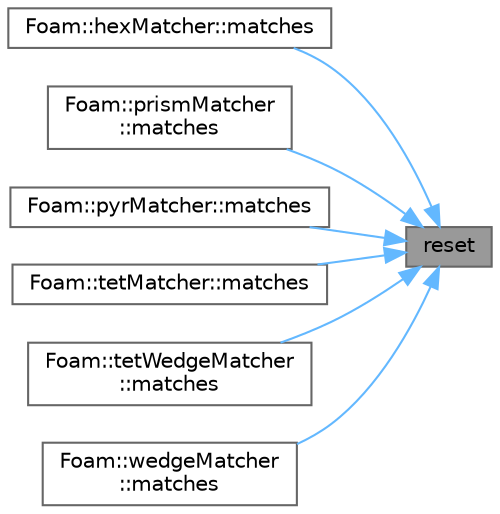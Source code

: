digraph "reset"
{
 // LATEX_PDF_SIZE
  bgcolor="transparent";
  edge [fontname=Helvetica,fontsize=10,labelfontname=Helvetica,labelfontsize=10];
  node [fontname=Helvetica,fontsize=10,shape=box,height=0.2,width=0.4];
  rankdir="RL";
  Node1 [id="Node000001",label="reset",height=0.2,width=0.4,color="gray40", fillcolor="grey60", style="filled", fontcolor="black",tooltip=" "];
  Node1 -> Node2 [id="edge1_Node000001_Node000002",dir="back",color="steelblue1",style="solid",tooltip=" "];
  Node2 [id="Node000002",label="Foam::hexMatcher::matches",height=0.2,width=0.4,color="grey40", fillcolor="white", style="filled",URL="$classFoam_1_1hexMatcher.html#a42d82bf0cc1e88ef9cbfc8d7eea07e8d",tooltip=" "];
  Node1 -> Node3 [id="edge2_Node000001_Node000003",dir="back",color="steelblue1",style="solid",tooltip=" "];
  Node3 [id="Node000003",label="Foam::prismMatcher\l::matches",height=0.2,width=0.4,color="grey40", fillcolor="white", style="filled",URL="$classFoam_1_1prismMatcher.html#a42d82bf0cc1e88ef9cbfc8d7eea07e8d",tooltip=" "];
  Node1 -> Node4 [id="edge3_Node000001_Node000004",dir="back",color="steelblue1",style="solid",tooltip=" "];
  Node4 [id="Node000004",label="Foam::pyrMatcher::matches",height=0.2,width=0.4,color="grey40", fillcolor="white", style="filled",URL="$classFoam_1_1pyrMatcher.html#a42d82bf0cc1e88ef9cbfc8d7eea07e8d",tooltip=" "];
  Node1 -> Node5 [id="edge4_Node000001_Node000005",dir="back",color="steelblue1",style="solid",tooltip=" "];
  Node5 [id="Node000005",label="Foam::tetMatcher::matches",height=0.2,width=0.4,color="grey40", fillcolor="white", style="filled",URL="$classFoam_1_1tetMatcher.html#a42d82bf0cc1e88ef9cbfc8d7eea07e8d",tooltip=" "];
  Node1 -> Node6 [id="edge5_Node000001_Node000006",dir="back",color="steelblue1",style="solid",tooltip=" "];
  Node6 [id="Node000006",label="Foam::tetWedgeMatcher\l::matches",height=0.2,width=0.4,color="grey40", fillcolor="white", style="filled",URL="$classFoam_1_1tetWedgeMatcher.html#a42d82bf0cc1e88ef9cbfc8d7eea07e8d",tooltip=" "];
  Node1 -> Node7 [id="edge6_Node000001_Node000007",dir="back",color="steelblue1",style="solid",tooltip=" "];
  Node7 [id="Node000007",label="Foam::wedgeMatcher\l::matches",height=0.2,width=0.4,color="grey40", fillcolor="white", style="filled",URL="$classFoam_1_1wedgeMatcher.html#a42d82bf0cc1e88ef9cbfc8d7eea07e8d",tooltip=" "];
}
